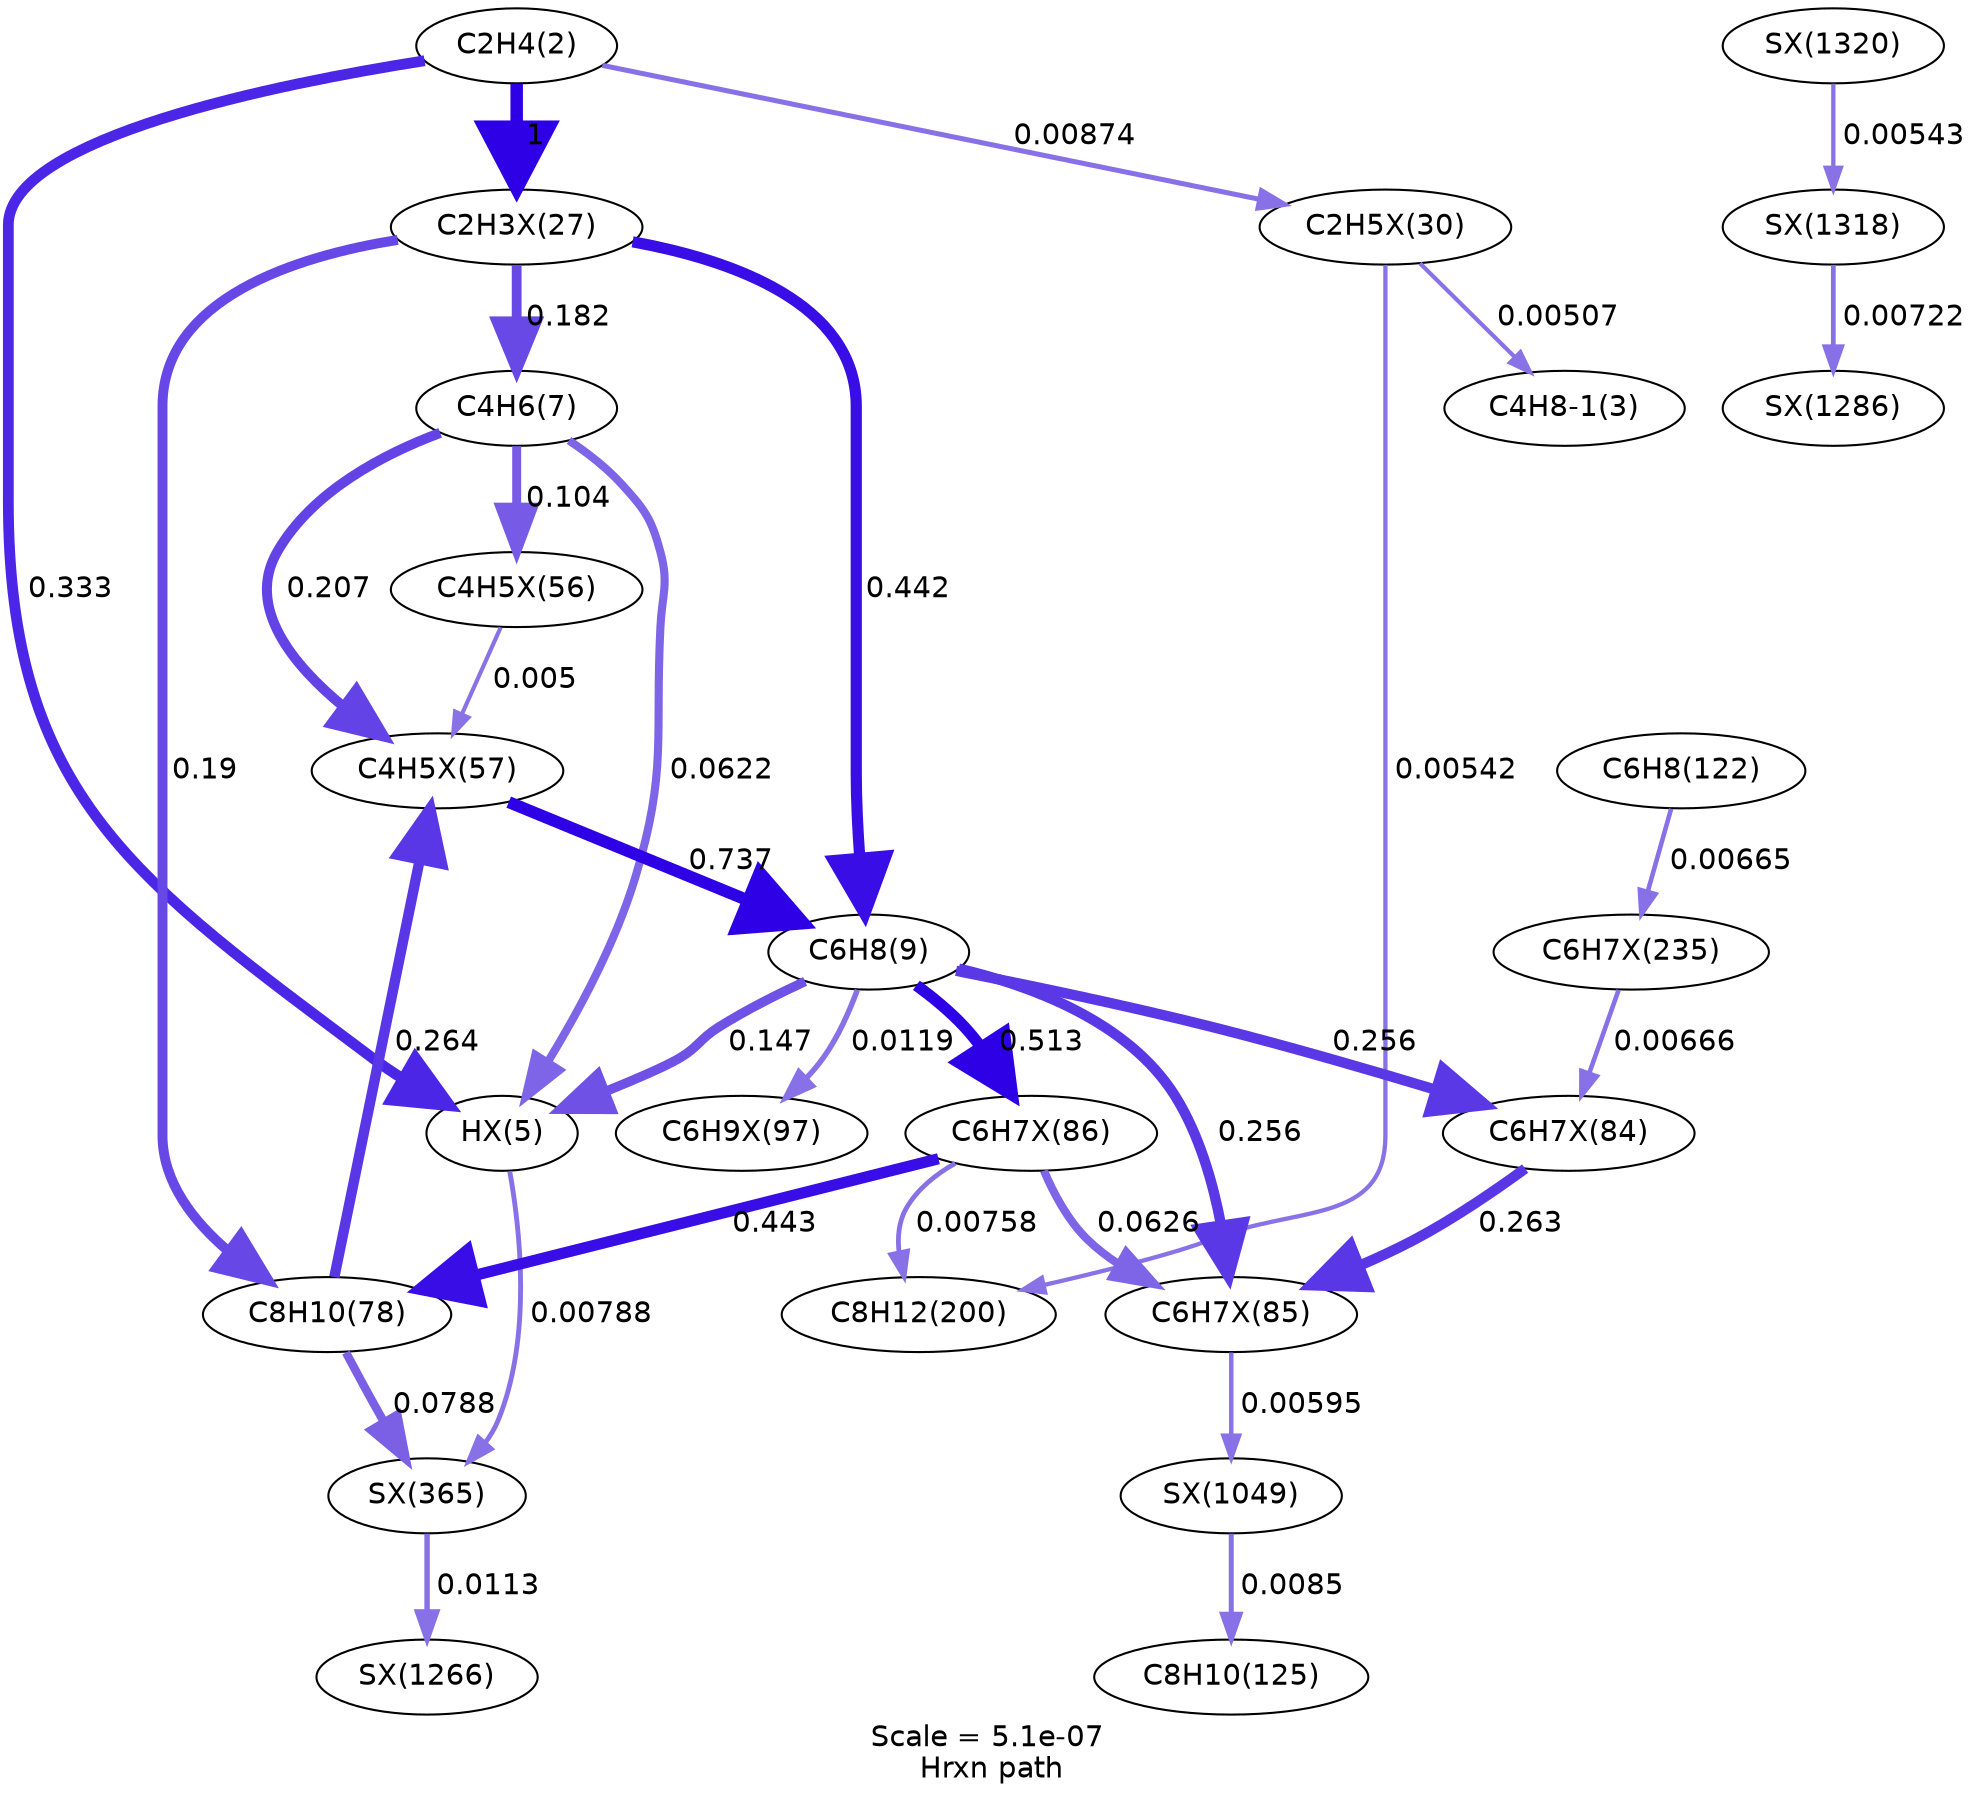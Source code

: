 digraph reaction_paths {
center=1;
s5 -> s59[fontname="Helvetica", style="setlinewidth(5.17)", arrowsize=2.59, color="0.7, 0.833, 0.9"
, label=" 0.333"];
s5 -> s60[fontname="Helvetica", style="setlinewidth(6)", arrowsize=3, color="0.7, 1.5, 0.9"
, label=" 1"];
s5 -> s62[fontname="Helvetica", style="setlinewidth(2.42)", arrowsize=1.21, color="0.7, 0.509, 0.9"
, label=" 0.00874"];
s8 -> s59[fontname="Helvetica", style="setlinewidth(3.9)", arrowsize=1.95, color="0.7, 0.562, 0.9"
, label=" 0.0622"];
s9 -> s59[fontname="Helvetica", style="setlinewidth(4.55)", arrowsize=2.28, color="0.7, 0.647, 0.9"
, label=" 0.147"];
s59 -> s107[fontname="Helvetica", style="setlinewidth(2.34)", arrowsize=1.17, color="0.7, 0.508, 0.9"
, label=" 0.00788"];
s60 -> s8[fontname="Helvetica", style="setlinewidth(4.71)", arrowsize=2.36, color="0.7, 0.682, 0.9"
, label=" 0.182"];
s60 -> s9[fontname="Helvetica", style="setlinewidth(5.38)", arrowsize=2.69, color="0.7, 0.942, 0.9"
, label=" 0.442"];
s60 -> s11[fontname="Helvetica", style="setlinewidth(4.75)", arrowsize=2.37, color="0.7, 0.69, 0.9"
, label=" 0.19"];
s8 -> s76[fontname="Helvetica", style="setlinewidth(4.81)", arrowsize=2.41, color="0.7, 0.707, 0.9"
, label=" 0.207"];
s8 -> s75[fontname="Helvetica", style="setlinewidth(4.29)", arrowsize=2.14, color="0.7, 0.604, 0.9"
, label=" 0.104"];
s76 -> s9[fontname="Helvetica", style="setlinewidth(5.77)", arrowsize=2.89, color="0.7, 1.24, 0.9"
, label=" 0.737"];
s75 -> s76[fontname="Helvetica", style="setlinewidth(2)", arrowsize=1, color="0.7, 0.505, 0.9"
, label=" 0.005"];
s11 -> s76[fontname="Helvetica", style="setlinewidth(4.99)", arrowsize=2.5, color="0.7, 0.764, 0.9"
, label=" 0.264"];
s9 -> s86[fontname="Helvetica", style="setlinewidth(5.5)", arrowsize=2.75, color="0.7, 1.01, 0.9"
, label=" 0.513"];
s9 -> s87[fontname="Helvetica", style="setlinewidth(2.65)", arrowsize=1.33, color="0.7, 0.512, 0.9"
, label=" 0.0119"];
s9 -> s85[fontname="Helvetica", style="setlinewidth(4.97)", arrowsize=2.49, color="0.7, 0.756, 0.9"
, label=" 0.256"];
s9 -> s84[fontname="Helvetica", style="setlinewidth(4.97)", arrowsize=2.49, color="0.7, 0.756, 0.9"
, label=" 0.256"];
s62 -> s6[fontname="Helvetica", style="setlinewidth(2.01)", arrowsize=1.01, color="0.7, 0.505, 0.9"
, label=" 0.00507"];
s62 -> s20[fontname="Helvetica", style="setlinewidth(2.06)", arrowsize=1.03, color="0.7, 0.505, 0.9"
, label=" 0.00542"];
s12 -> s102[fontname="Helvetica", style="setlinewidth(2.21)", arrowsize=1.11, color="0.7, 0.507, 0.9"
, label=" 0.00665"];
s86 -> s11[fontname="Helvetica", style="setlinewidth(5.38)", arrowsize=2.69, color="0.7, 0.943, 0.9"
, label=" 0.443"];
s86 -> s20[fontname="Helvetica", style="setlinewidth(2.31)", arrowsize=1.16, color="0.7, 0.508, 0.9"
, label=" 0.00758"];
s86 -> s85[fontname="Helvetica", style="setlinewidth(3.91)", arrowsize=1.95, color="0.7, 0.563, 0.9"
, label=" 0.0626"];
s11 -> s107[fontname="Helvetica", style="setlinewidth(4.08)", arrowsize=2.04, color="0.7, 0.579, 0.9"
, label=" 0.0788"];
s127 -> s13[fontname="Helvetica", style="setlinewidth(2.4)", arrowsize=1.2, color="0.7, 0.509, 0.9"
, label=" 0.0085"];
s107 -> s130[fontname="Helvetica", style="setlinewidth(2.61)", arrowsize=1.31, color="0.7, 0.511, 0.9"
, label=" 0.0113"];
s84 -> s85[fontname="Helvetica", style="setlinewidth(4.99)", arrowsize=2.5, color="0.7, 0.763, 0.9"
, label=" 0.263"];
s85 -> s127[fontname="Helvetica", style="setlinewidth(2.13)", arrowsize=1.07, color="0.7, 0.506, 0.9"
, label=" 0.00595"];
s102 -> s84[fontname="Helvetica", style="setlinewidth(2.22)", arrowsize=1.11, color="0.7, 0.507, 0.9"
, label=" 0.00666"];
s134 -> s133[fontname="Helvetica", style="setlinewidth(2.28)", arrowsize=1.14, color="0.7, 0.507, 0.9"
, label=" 0.00722"];
s135 -> s134[fontname="Helvetica", style="setlinewidth(2.06)", arrowsize=1.03, color="0.7, 0.505, 0.9"
, label=" 0.00543"];
s5 [ fontname="Helvetica", label="C2H4(2)"];
s6 [ fontname="Helvetica", label="C4H8-1(3)"];
s8 [ fontname="Helvetica", label="C4H6(7)"];
s9 [ fontname="Helvetica", label="C6H8(9)"];
s11 [ fontname="Helvetica", label="C8H10(78)"];
s12 [ fontname="Helvetica", label="C6H8(122)"];
s13 [ fontname="Helvetica", label="C8H10(125)"];
s20 [ fontname="Helvetica", label="C8H12(200)"];
s59 [ fontname="Helvetica", label="HX(5)"];
s60 [ fontname="Helvetica", label="C2H3X(27)"];
s62 [ fontname="Helvetica", label="C2H5X(30)"];
s75 [ fontname="Helvetica", label="C4H5X(56)"];
s76 [ fontname="Helvetica", label="C4H5X(57)"];
s84 [ fontname="Helvetica", label="C6H7X(84)"];
s85 [ fontname="Helvetica", label="C6H7X(85)"];
s86 [ fontname="Helvetica", label="C6H7X(86)"];
s87 [ fontname="Helvetica", label="C6H9X(97)"];
s102 [ fontname="Helvetica", label="C6H7X(235)"];
s107 [ fontname="Helvetica", label="SX(365)"];
s127 [ fontname="Helvetica", label="SX(1049)"];
s130 [ fontname="Helvetica", label="SX(1266)"];
s133 [ fontname="Helvetica", label="SX(1286)"];
s134 [ fontname="Helvetica", label="SX(1318)"];
s135 [ fontname="Helvetica", label="SX(1320)"];
 label = "Scale = 5.1e-07\l Hrxn path";
 fontname = "Helvetica";
}
